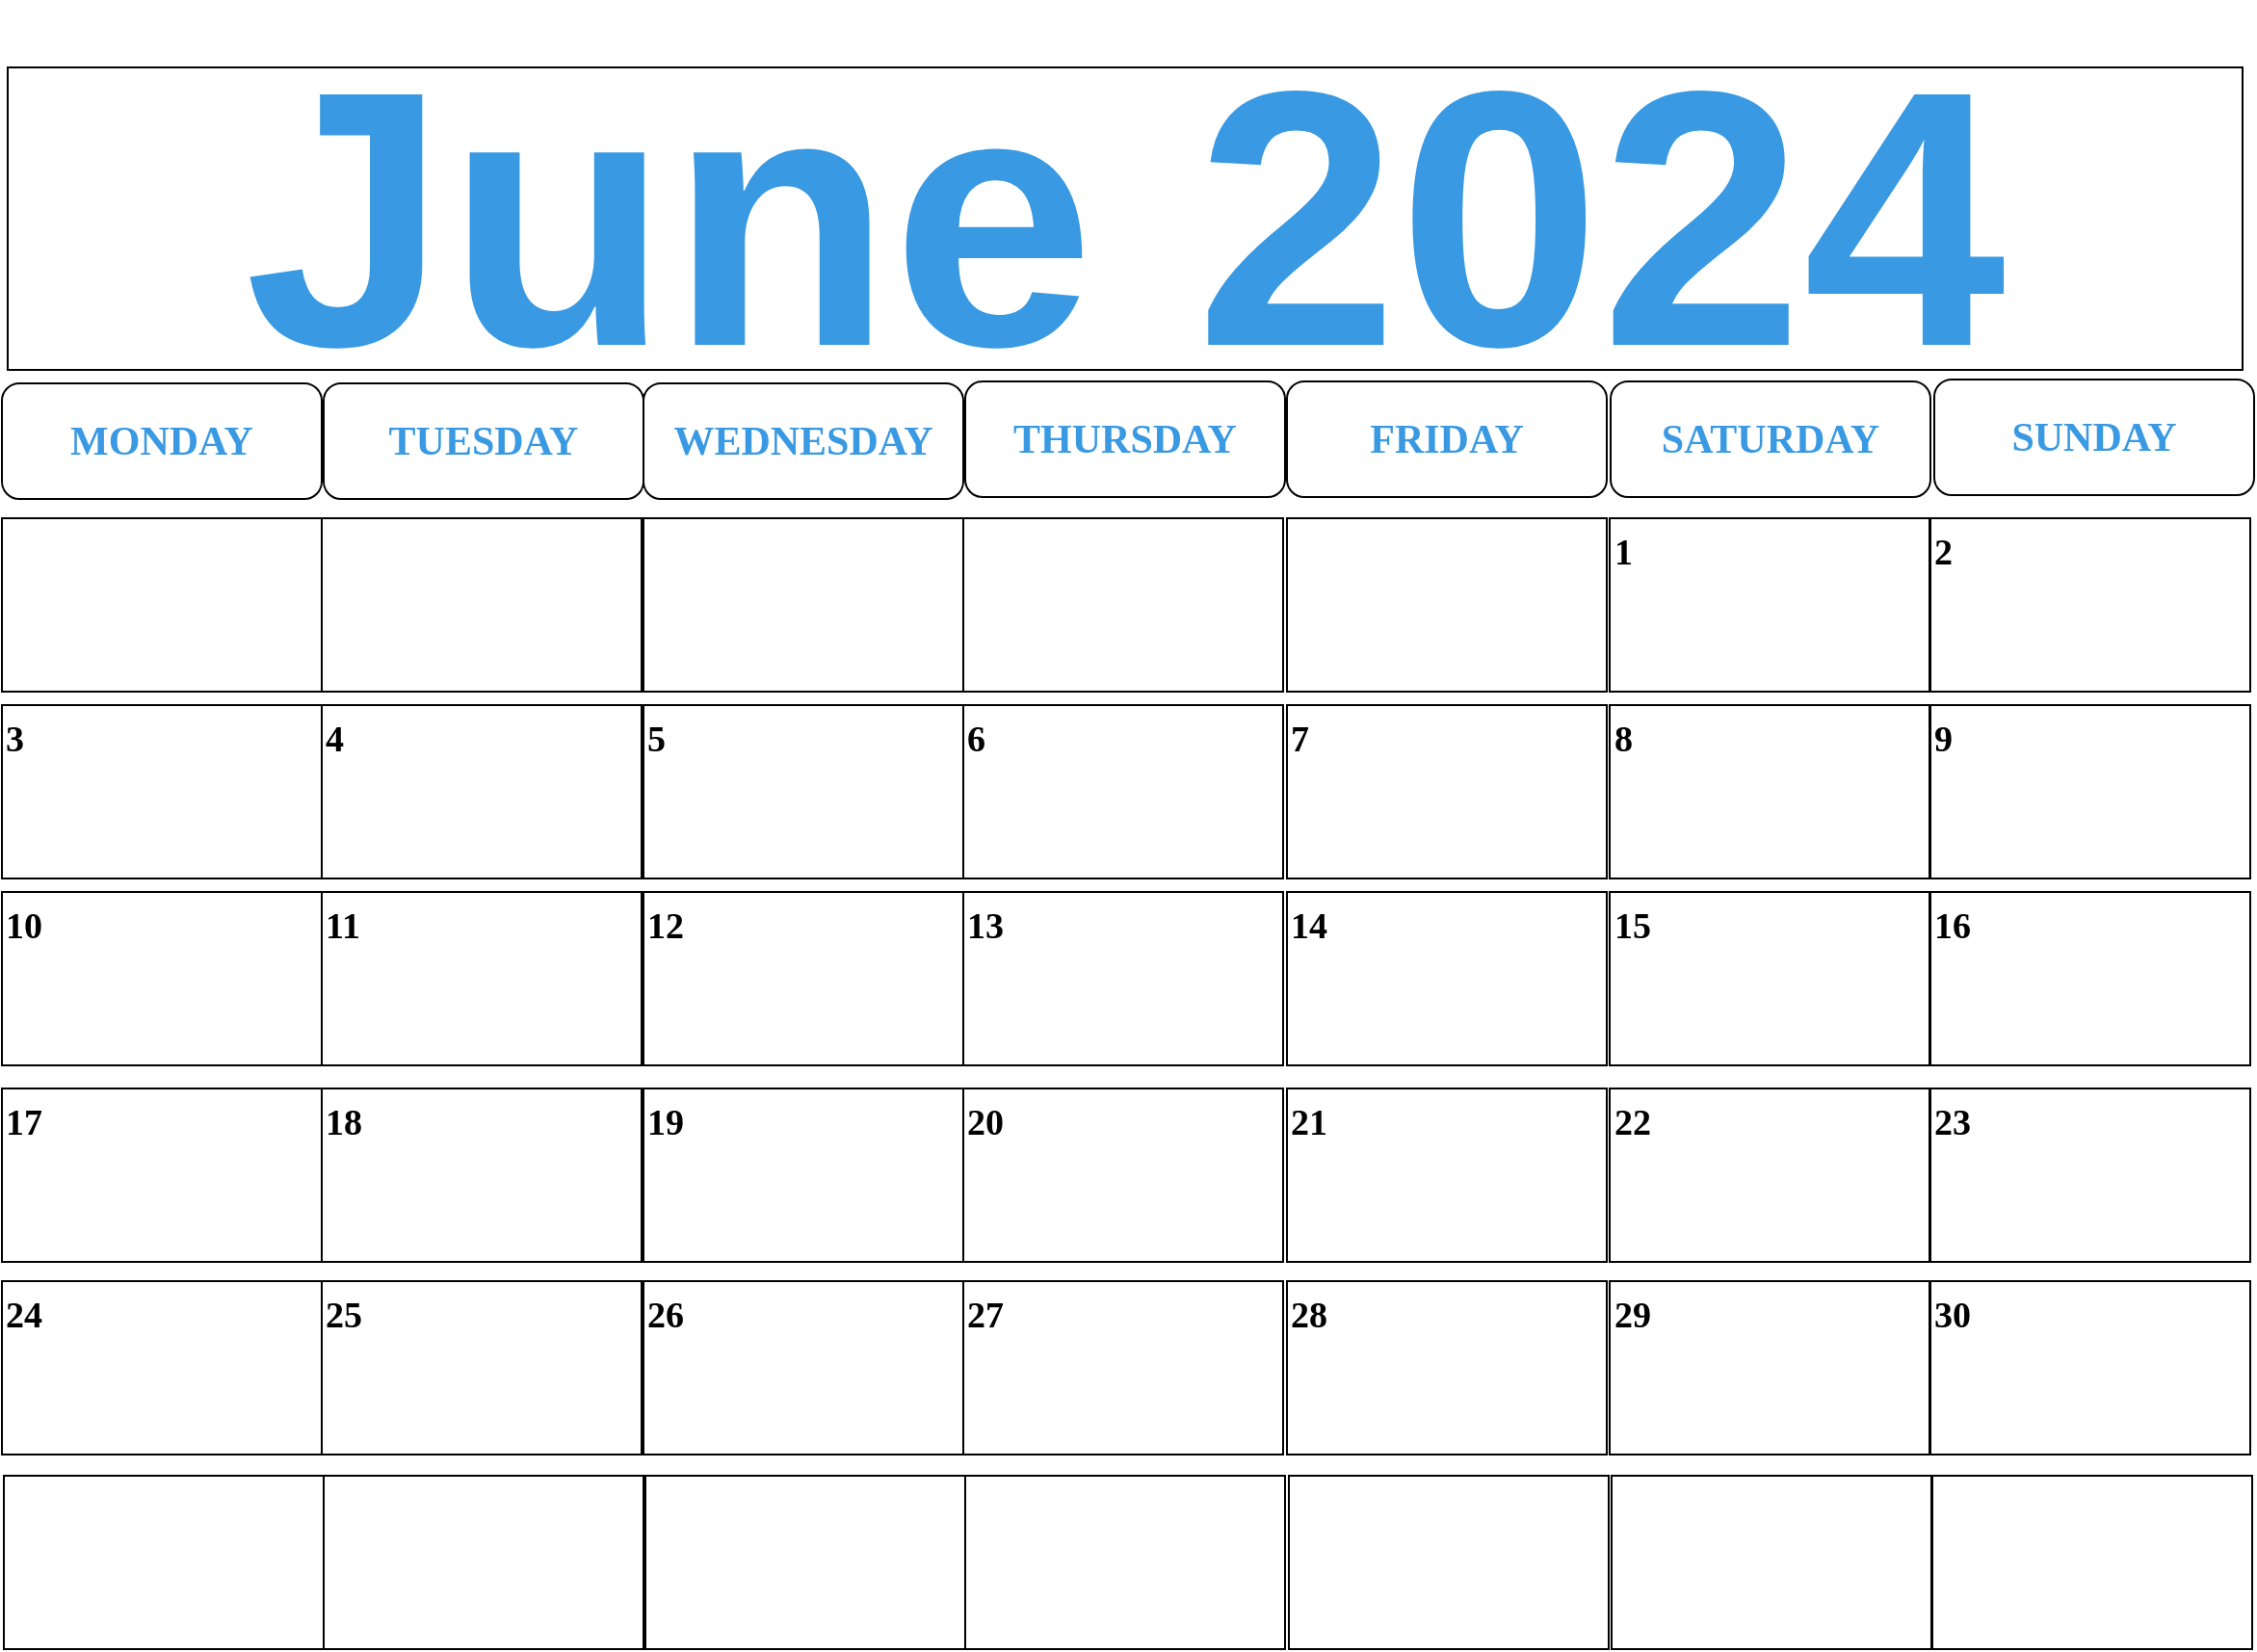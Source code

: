 <mxfile version="24.4.13" type="github" pages="3">
  <diagram name="June" id="HZj8jKnXOruT3zKndQkR">
    <mxGraphModel dx="2919" dy="1755" grid="1" gridSize="10" guides="1" tooltips="1" connect="1" arrows="1" fold="1" page="1" pageScale="1" pageWidth="1169" pageHeight="827" math="0" shadow="0">
      <root>
        <mxCell id="0" />
        <mxCell id="1" parent="0" />
        <mxCell id="1BhZJ7InlEYALNkiRTqZ-1" value="June 2024" style="rounded=0;whiteSpace=wrap;html=1;fontSize=189;align=center;fontStyle=1;fontColor=#3999e2;" vertex="1" parent="1">
          <mxGeometry x="-1166" y="6" width="1160" height="157" as="geometry" />
        </mxCell>
        <mxCell id="1BhZJ7InlEYALNkiRTqZ-2" value="MONDAY" style="rounded=1;whiteSpace=wrap;html=1;fontColor=#3999E2;fontStyle=1;fontSize=21;fontFamily=Verdana;labelBorderColor=none;" vertex="1" parent="1">
          <mxGeometry x="-1169" y="170" width="166" height="60" as="geometry" />
        </mxCell>
        <mxCell id="1BhZJ7InlEYALNkiRTqZ-19" value="TUESDAY" style="rounded=1;whiteSpace=wrap;html=1;fontColor=#3999E2;fontStyle=1;fontSize=21;fontFamily=Verdana;labelBorderColor=none;" vertex="1" parent="1">
          <mxGeometry x="-1002" y="170" width="166" height="60" as="geometry" />
        </mxCell>
        <mxCell id="1BhZJ7InlEYALNkiRTqZ-20" value="WEDNESDAY" style="rounded=1;whiteSpace=wrap;html=1;fontColor=#3999E2;fontStyle=1;fontSize=21;fontFamily=Verdana;labelBorderColor=none;" vertex="1" parent="1">
          <mxGeometry x="-836" y="170" width="166" height="60" as="geometry" />
        </mxCell>
        <mxCell id="1BhZJ7InlEYALNkiRTqZ-21" value="SATURDAY" style="rounded=1;whiteSpace=wrap;html=1;fontColor=#3999E2;fontStyle=1;fontSize=21;fontFamily=Verdana;labelBorderColor=none;" vertex="1" parent="1">
          <mxGeometry x="-334" y="169" width="166" height="60" as="geometry" />
        </mxCell>
        <mxCell id="1BhZJ7InlEYALNkiRTqZ-22" value="FRIDAY" style="rounded=1;whiteSpace=wrap;html=1;fontColor=#3999E2;fontStyle=1;fontSize=21;fontFamily=Verdana;labelBorderColor=none;" vertex="1" parent="1">
          <mxGeometry x="-502" y="169" width="166" height="60" as="geometry" />
        </mxCell>
        <mxCell id="1BhZJ7InlEYALNkiRTqZ-23" value="THURSDAY" style="rounded=1;whiteSpace=wrap;html=1;fontColor=#3999E2;fontStyle=1;fontSize=21;fontFamily=Verdana;labelBorderColor=none;" vertex="1" parent="1">
          <mxGeometry x="-669" y="169" width="166" height="60" as="geometry" />
        </mxCell>
        <mxCell id="1BhZJ7InlEYALNkiRTqZ-24" value="SUNDAY" style="rounded=1;whiteSpace=wrap;html=1;fontColor=#3999E2;fontStyle=1;fontSize=21;fontFamily=Verdana;labelBorderColor=none;" vertex="1" parent="1">
          <mxGeometry x="-166" y="168" width="166" height="60" as="geometry" />
        </mxCell>
        <mxCell id="1BhZJ7InlEYALNkiRTqZ-67" value="2" style="rounded=0;whiteSpace=wrap;html=1;align=left;verticalAlign=top;fontStyle=1;fontFamily=Comic Sans MS;fontSize=19;" vertex="1" parent="1">
          <mxGeometry x="-168" y="240" width="166" height="90" as="geometry" />
        </mxCell>
        <mxCell id="1BhZJ7InlEYALNkiRTqZ-68" value="9" style="rounded=0;whiteSpace=wrap;html=1;align=left;verticalAlign=top;fontStyle=1;fontFamily=Comic Sans MS;fontSize=19;" vertex="1" parent="1">
          <mxGeometry x="-168" y="337" width="166" height="90" as="geometry" />
        </mxCell>
        <mxCell id="1BhZJ7InlEYALNkiRTqZ-69" value="16" style="rounded=0;whiteSpace=wrap;html=1;align=left;verticalAlign=top;fontStyle=1;fontFamily=Comic Sans MS;fontSize=19;" vertex="1" parent="1">
          <mxGeometry x="-168" y="434" width="166" height="90" as="geometry" />
        </mxCell>
        <mxCell id="1BhZJ7InlEYALNkiRTqZ-70" value="23" style="rounded=0;whiteSpace=wrap;html=1;align=left;verticalAlign=top;fontStyle=1;fontFamily=Comic Sans MS;fontSize=19;" vertex="1" parent="1">
          <mxGeometry x="-168" y="536" width="166" height="90" as="geometry" />
        </mxCell>
        <mxCell id="1BhZJ7InlEYALNkiRTqZ-71" value="30" style="rounded=0;whiteSpace=wrap;html=1;align=left;verticalAlign=top;fontStyle=1;fontFamily=Comic Sans MS;fontSize=19;" vertex="1" parent="1">
          <mxGeometry x="-168" y="636" width="166" height="90" as="geometry" />
        </mxCell>
        <mxCell id="1BhZJ7InlEYALNkiRTqZ-72" value="" style="rounded=0;whiteSpace=wrap;html=1;align=left;verticalAlign=top;fontStyle=1;fontFamily=Comic Sans MS;fontSize=19;" vertex="1" parent="1">
          <mxGeometry x="-167" y="737" width="166" height="90" as="geometry" />
        </mxCell>
        <mxCell id="1BhZJ7InlEYALNkiRTqZ-73" value="" style="rounded=0;whiteSpace=wrap;html=1;align=left;verticalAlign=top;fontStyle=1;fontFamily=Comic Sans MS;fontSize=19;" vertex="1" parent="1">
          <mxGeometry x="-836" y="240" width="166" height="90" as="geometry" />
        </mxCell>
        <mxCell id="1BhZJ7InlEYALNkiRTqZ-74" value="5" style="rounded=0;whiteSpace=wrap;html=1;align=left;verticalAlign=top;fontStyle=1;fontFamily=Comic Sans MS;fontSize=19;" vertex="1" parent="1">
          <mxGeometry x="-836" y="337" width="166" height="90" as="geometry" />
        </mxCell>
        <mxCell id="1BhZJ7InlEYALNkiRTqZ-75" value="12" style="rounded=0;whiteSpace=wrap;html=1;align=left;verticalAlign=top;fontStyle=1;fontFamily=Comic Sans MS;fontSize=19;" vertex="1" parent="1">
          <mxGeometry x="-836" y="434" width="166" height="90" as="geometry" />
        </mxCell>
        <mxCell id="1BhZJ7InlEYALNkiRTqZ-76" value="19" style="rounded=0;whiteSpace=wrap;html=1;align=left;verticalAlign=top;fontStyle=1;fontFamily=Comic Sans MS;fontSize=19;" vertex="1" parent="1">
          <mxGeometry x="-836" y="536" width="166" height="90" as="geometry" />
        </mxCell>
        <mxCell id="1BhZJ7InlEYALNkiRTqZ-77" value="26" style="rounded=0;whiteSpace=wrap;html=1;align=left;verticalAlign=top;fontStyle=1;fontFamily=Comic Sans MS;fontSize=19;" vertex="1" parent="1">
          <mxGeometry x="-836" y="636" width="166" height="90" as="geometry" />
        </mxCell>
        <mxCell id="1BhZJ7InlEYALNkiRTqZ-78" value="" style="rounded=0;whiteSpace=wrap;html=1;align=left;verticalAlign=top;fontStyle=1;fontFamily=Comic Sans MS;fontSize=19;" vertex="1" parent="1">
          <mxGeometry x="-835" y="737" width="166" height="90" as="geometry" />
        </mxCell>
        <mxCell id="1BhZJ7InlEYALNkiRTqZ-79" value="" style="rounded=0;whiteSpace=wrap;html=1;align=left;verticalAlign=top;fontStyle=1;fontFamily=Comic Sans MS;fontSize=19;" vertex="1" parent="1">
          <mxGeometry x="-670" y="240" width="166" height="90" as="geometry" />
        </mxCell>
        <mxCell id="1BhZJ7InlEYALNkiRTqZ-80" value="6" style="rounded=0;whiteSpace=wrap;html=1;align=left;verticalAlign=top;fontStyle=1;fontFamily=Comic Sans MS;fontSize=19;" vertex="1" parent="1">
          <mxGeometry x="-670" y="337" width="166" height="90" as="geometry" />
        </mxCell>
        <mxCell id="1BhZJ7InlEYALNkiRTqZ-81" value="13" style="rounded=0;whiteSpace=wrap;html=1;align=left;verticalAlign=top;fontStyle=1;fontFamily=Comic Sans MS;fontSize=19;" vertex="1" parent="1">
          <mxGeometry x="-670" y="434" width="166" height="90" as="geometry" />
        </mxCell>
        <mxCell id="1BhZJ7InlEYALNkiRTqZ-82" value="20" style="rounded=0;whiteSpace=wrap;html=1;align=left;verticalAlign=top;fontStyle=1;fontFamily=Comic Sans MS;fontSize=19;" vertex="1" parent="1">
          <mxGeometry x="-670" y="536" width="166" height="90" as="geometry" />
        </mxCell>
        <mxCell id="1BhZJ7InlEYALNkiRTqZ-83" value="27" style="rounded=0;whiteSpace=wrap;html=1;align=left;verticalAlign=top;fontStyle=1;fontFamily=Comic Sans MS;fontSize=19;" vertex="1" parent="1">
          <mxGeometry x="-670" y="636" width="166" height="90" as="geometry" />
        </mxCell>
        <mxCell id="1BhZJ7InlEYALNkiRTqZ-84" value="" style="rounded=0;whiteSpace=wrap;html=1;align=left;verticalAlign=top;fontStyle=1;fontFamily=Comic Sans MS;fontSize=19;" vertex="1" parent="1">
          <mxGeometry x="-669" y="737" width="166" height="90" as="geometry" />
        </mxCell>
        <mxCell id="1BhZJ7InlEYALNkiRTqZ-85" value="" style="rounded=0;whiteSpace=wrap;html=1;align=left;verticalAlign=top;fontStyle=1;fontFamily=Comic Sans MS;fontSize=19;" vertex="1" parent="1">
          <mxGeometry x="-502" y="240" width="166" height="90" as="geometry" />
        </mxCell>
        <mxCell id="1BhZJ7InlEYALNkiRTqZ-86" value="7" style="rounded=0;whiteSpace=wrap;html=1;align=left;verticalAlign=top;fontStyle=1;fontFamily=Comic Sans MS;fontSize=19;" vertex="1" parent="1">
          <mxGeometry x="-502" y="337" width="166" height="90" as="geometry" />
        </mxCell>
        <mxCell id="1BhZJ7InlEYALNkiRTqZ-87" value="14" style="rounded=0;whiteSpace=wrap;html=1;align=left;verticalAlign=top;fontStyle=1;fontFamily=Comic Sans MS;fontSize=19;" vertex="1" parent="1">
          <mxGeometry x="-502" y="434" width="166" height="90" as="geometry" />
        </mxCell>
        <mxCell id="1BhZJ7InlEYALNkiRTqZ-88" value="21" style="rounded=0;whiteSpace=wrap;html=1;align=left;verticalAlign=top;fontStyle=1;fontFamily=Comic Sans MS;fontSize=19;" vertex="1" parent="1">
          <mxGeometry x="-502" y="536" width="166" height="90" as="geometry" />
        </mxCell>
        <mxCell id="1BhZJ7InlEYALNkiRTqZ-89" value="28" style="rounded=0;whiteSpace=wrap;html=1;align=left;verticalAlign=top;fontStyle=1;fontFamily=Comic Sans MS;fontSize=19;" vertex="1" parent="1">
          <mxGeometry x="-502" y="636" width="166" height="90" as="geometry" />
        </mxCell>
        <mxCell id="1BhZJ7InlEYALNkiRTqZ-90" value="" style="rounded=0;whiteSpace=wrap;html=1;align=left;verticalAlign=top;fontStyle=1;fontFamily=Comic Sans MS;fontSize=19;" vertex="1" parent="1">
          <mxGeometry x="-501" y="737" width="166" height="90" as="geometry" />
        </mxCell>
        <mxCell id="1BhZJ7InlEYALNkiRTqZ-91" value="1" style="rounded=0;whiteSpace=wrap;html=1;align=left;verticalAlign=top;fontStyle=1;fontFamily=Comic Sans MS;fontSize=19;" vertex="1" parent="1">
          <mxGeometry x="-334.5" y="240" width="166" height="90" as="geometry" />
        </mxCell>
        <mxCell id="1BhZJ7InlEYALNkiRTqZ-92" value="8" style="rounded=0;whiteSpace=wrap;html=1;align=left;verticalAlign=top;fontStyle=1;fontFamily=Comic Sans MS;fontSize=19;" vertex="1" parent="1">
          <mxGeometry x="-334.5" y="337" width="166" height="90" as="geometry" />
        </mxCell>
        <mxCell id="1BhZJ7InlEYALNkiRTqZ-93" value="15" style="rounded=0;whiteSpace=wrap;html=1;align=left;verticalAlign=top;fontStyle=1;fontFamily=Comic Sans MS;fontSize=19;" vertex="1" parent="1">
          <mxGeometry x="-334.5" y="434" width="166" height="90" as="geometry" />
        </mxCell>
        <mxCell id="1BhZJ7InlEYALNkiRTqZ-94" value="22" style="rounded=0;whiteSpace=wrap;html=1;align=left;verticalAlign=top;fontStyle=1;fontFamily=Comic Sans MS;fontSize=19;" vertex="1" parent="1">
          <mxGeometry x="-334.5" y="536" width="166" height="90" as="geometry" />
        </mxCell>
        <mxCell id="1BhZJ7InlEYALNkiRTqZ-95" value="29" style="rounded=0;whiteSpace=wrap;html=1;align=left;verticalAlign=top;fontStyle=1;fontFamily=Comic Sans MS;fontSize=19;" vertex="1" parent="1">
          <mxGeometry x="-334.5" y="636" width="166" height="90" as="geometry" />
        </mxCell>
        <mxCell id="1BhZJ7InlEYALNkiRTqZ-96" value="" style="rounded=0;whiteSpace=wrap;html=1;align=left;verticalAlign=top;fontStyle=1;fontFamily=Comic Sans MS;fontSize=19;" vertex="1" parent="1">
          <mxGeometry x="-333.5" y="737" width="166" height="90" as="geometry" />
        </mxCell>
        <mxCell id="1BhZJ7InlEYALNkiRTqZ-97" value="" style="rounded=0;whiteSpace=wrap;html=1;align=left;verticalAlign=top;fontStyle=1;fontFamily=Comic Sans MS;fontSize=19;" vertex="1" parent="1">
          <mxGeometry x="-1003" y="240" width="166" height="90" as="geometry" />
        </mxCell>
        <mxCell id="1BhZJ7InlEYALNkiRTqZ-98" value="4" style="rounded=0;whiteSpace=wrap;html=1;align=left;verticalAlign=top;fontStyle=1;fontFamily=Comic Sans MS;fontSize=19;" vertex="1" parent="1">
          <mxGeometry x="-1003" y="337" width="166" height="90" as="geometry" />
        </mxCell>
        <mxCell id="1BhZJ7InlEYALNkiRTqZ-99" value="11" style="rounded=0;whiteSpace=wrap;html=1;align=left;verticalAlign=top;fontStyle=1;fontFamily=Comic Sans MS;fontSize=19;" vertex="1" parent="1">
          <mxGeometry x="-1003" y="434" width="166" height="90" as="geometry" />
        </mxCell>
        <mxCell id="1BhZJ7InlEYALNkiRTqZ-100" value="18" style="rounded=0;whiteSpace=wrap;html=1;align=left;verticalAlign=top;fontStyle=1;fontFamily=Comic Sans MS;fontSize=19;" vertex="1" parent="1">
          <mxGeometry x="-1003" y="536" width="166" height="90" as="geometry" />
        </mxCell>
        <mxCell id="1BhZJ7InlEYALNkiRTqZ-101" value="25" style="rounded=0;whiteSpace=wrap;html=1;align=left;verticalAlign=top;fontStyle=1;fontFamily=Comic Sans MS;fontSize=19;" vertex="1" parent="1">
          <mxGeometry x="-1003" y="636" width="166" height="90" as="geometry" />
        </mxCell>
        <mxCell id="1BhZJ7InlEYALNkiRTqZ-102" value="" style="rounded=0;whiteSpace=wrap;html=1;align=left;verticalAlign=top;fontStyle=1;fontFamily=Comic Sans MS;fontSize=19;" vertex="1" parent="1">
          <mxGeometry x="-1002" y="737" width="166" height="90" as="geometry" />
        </mxCell>
        <mxCell id="1BhZJ7InlEYALNkiRTqZ-103" value="" style="rounded=0;whiteSpace=wrap;html=1;align=left;verticalAlign=top;fontStyle=1;fontFamily=Comic Sans MS;fontSize=19;" vertex="1" parent="1">
          <mxGeometry x="-1169" y="240" width="166" height="90" as="geometry" />
        </mxCell>
        <mxCell id="1BhZJ7InlEYALNkiRTqZ-104" value="3" style="rounded=0;whiteSpace=wrap;html=1;align=left;verticalAlign=top;fontStyle=1;fontFamily=Comic Sans MS;fontSize=19;" vertex="1" parent="1">
          <mxGeometry x="-1169" y="337" width="166" height="90" as="geometry" />
        </mxCell>
        <mxCell id="1BhZJ7InlEYALNkiRTqZ-105" value="10" style="rounded=0;whiteSpace=wrap;html=1;align=left;verticalAlign=top;fontStyle=1;fontFamily=Comic Sans MS;fontSize=19;" vertex="1" parent="1">
          <mxGeometry x="-1169" y="434" width="166" height="90" as="geometry" />
        </mxCell>
        <mxCell id="1BhZJ7InlEYALNkiRTqZ-106" value="17" style="rounded=0;whiteSpace=wrap;html=1;align=left;verticalAlign=top;fontStyle=1;fontFamily=Comic Sans MS;fontSize=19;" vertex="1" parent="1">
          <mxGeometry x="-1169" y="536" width="166" height="90" as="geometry" />
        </mxCell>
        <mxCell id="1BhZJ7InlEYALNkiRTqZ-107" value="24" style="rounded=0;whiteSpace=wrap;html=1;align=left;verticalAlign=top;fontStyle=1;fontFamily=Comic Sans MS;fontSize=19;" vertex="1" parent="1">
          <mxGeometry x="-1169" y="636" width="166" height="90" as="geometry" />
        </mxCell>
        <mxCell id="1BhZJ7InlEYALNkiRTqZ-108" value="" style="rounded=0;whiteSpace=wrap;html=1;align=left;verticalAlign=top;fontStyle=1;fontFamily=Comic Sans MS;fontSize=19;" vertex="1" parent="1">
          <mxGeometry x="-1168" y="737" width="166" height="90" as="geometry" />
        </mxCell>
      </root>
    </mxGraphModel>
  </diagram>
  <diagram name="July" id="M2fRB0Y0RTy8Al1wwtW5">
    <mxGraphModel dx="2404" dy="1482" grid="1" gridSize="10" guides="1" tooltips="1" connect="1" arrows="1" fold="1" page="1" pageScale="1" pageWidth="1169" pageHeight="827" math="0" shadow="0">
      <root>
        <mxCell id="Pg4SqnnTzdEt7Q-hfGbh-0" />
        <mxCell id="Pg4SqnnTzdEt7Q-hfGbh-1" parent="Pg4SqnnTzdEt7Q-hfGbh-0" />
        <mxCell id="Pg4SqnnTzdEt7Q-hfGbh-2" value="July 2024" style="rounded=0;whiteSpace=wrap;html=1;fontSize=189;align=center;fontStyle=1;fontColor=#3999e2;" vertex="1" parent="Pg4SqnnTzdEt7Q-hfGbh-1">
          <mxGeometry x="-1166" y="6" width="1160" height="157" as="geometry" />
        </mxCell>
        <mxCell id="Pg4SqnnTzdEt7Q-hfGbh-3" value="MONDAY" style="rounded=1;whiteSpace=wrap;html=1;fontColor=#3999E2;fontStyle=1;fontSize=21;fontFamily=Verdana;labelBorderColor=none;" vertex="1" parent="Pg4SqnnTzdEt7Q-hfGbh-1">
          <mxGeometry x="-1169" y="170" width="166" height="60" as="geometry" />
        </mxCell>
        <mxCell id="Pg4SqnnTzdEt7Q-hfGbh-4" value="TUESDAY" style="rounded=1;whiteSpace=wrap;html=1;fontColor=#3999E2;fontStyle=1;fontSize=21;fontFamily=Verdana;labelBorderColor=none;" vertex="1" parent="Pg4SqnnTzdEt7Q-hfGbh-1">
          <mxGeometry x="-1002" y="170" width="166" height="60" as="geometry" />
        </mxCell>
        <mxCell id="Pg4SqnnTzdEt7Q-hfGbh-5" value="WEDNESDAY" style="rounded=1;whiteSpace=wrap;html=1;fontColor=#3999E2;fontStyle=1;fontSize=21;fontFamily=Verdana;labelBorderColor=none;" vertex="1" parent="Pg4SqnnTzdEt7Q-hfGbh-1">
          <mxGeometry x="-836" y="170" width="166" height="60" as="geometry" />
        </mxCell>
        <mxCell id="Pg4SqnnTzdEt7Q-hfGbh-6" value="SATURDAY" style="rounded=1;whiteSpace=wrap;html=1;fontColor=#3999E2;fontStyle=1;fontSize=21;fontFamily=Verdana;labelBorderColor=none;" vertex="1" parent="Pg4SqnnTzdEt7Q-hfGbh-1">
          <mxGeometry x="-334" y="169" width="166" height="60" as="geometry" />
        </mxCell>
        <mxCell id="Pg4SqnnTzdEt7Q-hfGbh-7" value="FRIDAY" style="rounded=1;whiteSpace=wrap;html=1;fontColor=#3999E2;fontStyle=1;fontSize=21;fontFamily=Verdana;labelBorderColor=none;" vertex="1" parent="Pg4SqnnTzdEt7Q-hfGbh-1">
          <mxGeometry x="-502" y="169" width="166" height="60" as="geometry" />
        </mxCell>
        <mxCell id="Pg4SqnnTzdEt7Q-hfGbh-8" value="THURSDAY" style="rounded=1;whiteSpace=wrap;html=1;fontColor=#3999E2;fontStyle=1;fontSize=21;fontFamily=Verdana;labelBorderColor=none;" vertex="1" parent="Pg4SqnnTzdEt7Q-hfGbh-1">
          <mxGeometry x="-669" y="169" width="166" height="60" as="geometry" />
        </mxCell>
        <mxCell id="Pg4SqnnTzdEt7Q-hfGbh-9" value="SUNDAY" style="rounded=1;whiteSpace=wrap;html=1;fontColor=#3999E2;fontStyle=1;fontSize=21;fontFamily=Verdana;labelBorderColor=none;" vertex="1" parent="Pg4SqnnTzdEt7Q-hfGbh-1">
          <mxGeometry x="-166" y="168" width="166" height="60" as="geometry" />
        </mxCell>
        <mxCell id="Pg4SqnnTzdEt7Q-hfGbh-10" value="7" style="rounded=0;whiteSpace=wrap;html=1;align=left;verticalAlign=top;fontStyle=1;fontFamily=Comic Sans MS;fontSize=19;" vertex="1" parent="Pg4SqnnTzdEt7Q-hfGbh-1">
          <mxGeometry x="-168" y="240" width="166" height="90" as="geometry" />
        </mxCell>
        <mxCell id="Pg4SqnnTzdEt7Q-hfGbh-11" value="14" style="rounded=0;whiteSpace=wrap;html=1;align=left;verticalAlign=top;fontStyle=1;fontFamily=Comic Sans MS;fontSize=19;" vertex="1" parent="Pg4SqnnTzdEt7Q-hfGbh-1">
          <mxGeometry x="-168" y="337" width="166" height="90" as="geometry" />
        </mxCell>
        <mxCell id="Pg4SqnnTzdEt7Q-hfGbh-12" value="21" style="rounded=0;whiteSpace=wrap;html=1;align=left;verticalAlign=top;fontStyle=1;fontFamily=Comic Sans MS;fontSize=19;" vertex="1" parent="Pg4SqnnTzdEt7Q-hfGbh-1">
          <mxGeometry x="-168" y="434" width="166" height="90" as="geometry" />
        </mxCell>
        <mxCell id="Pg4SqnnTzdEt7Q-hfGbh-13" value="28" style="rounded=0;whiteSpace=wrap;html=1;align=left;verticalAlign=top;fontStyle=1;fontFamily=Comic Sans MS;fontSize=19;" vertex="1" parent="Pg4SqnnTzdEt7Q-hfGbh-1">
          <mxGeometry x="-168" y="536" width="166" height="90" as="geometry" />
        </mxCell>
        <mxCell id="Pg4SqnnTzdEt7Q-hfGbh-14" value="" style="rounded=0;whiteSpace=wrap;html=1;align=left;verticalAlign=top;fontStyle=1;fontFamily=Comic Sans MS;fontSize=19;" vertex="1" parent="Pg4SqnnTzdEt7Q-hfGbh-1">
          <mxGeometry x="-168" y="636" width="166" height="90" as="geometry" />
        </mxCell>
        <mxCell id="Pg4SqnnTzdEt7Q-hfGbh-15" value="" style="rounded=0;whiteSpace=wrap;html=1;align=left;verticalAlign=top;fontStyle=1;fontFamily=Comic Sans MS;fontSize=19;" vertex="1" parent="Pg4SqnnTzdEt7Q-hfGbh-1">
          <mxGeometry x="-167" y="737" width="166" height="90" as="geometry" />
        </mxCell>
        <mxCell id="Pg4SqnnTzdEt7Q-hfGbh-16" value="3" style="rounded=0;whiteSpace=wrap;html=1;align=left;verticalAlign=top;fontStyle=1;fontFamily=Comic Sans MS;fontSize=19;" vertex="1" parent="Pg4SqnnTzdEt7Q-hfGbh-1">
          <mxGeometry x="-836" y="240" width="166" height="90" as="geometry" />
        </mxCell>
        <mxCell id="Pg4SqnnTzdEt7Q-hfGbh-17" value="10" style="rounded=0;whiteSpace=wrap;html=1;align=left;verticalAlign=top;fontStyle=1;fontFamily=Comic Sans MS;fontSize=19;" vertex="1" parent="Pg4SqnnTzdEt7Q-hfGbh-1">
          <mxGeometry x="-836" y="337" width="166" height="90" as="geometry" />
        </mxCell>
        <mxCell id="Pg4SqnnTzdEt7Q-hfGbh-18" value="17" style="rounded=0;whiteSpace=wrap;html=1;align=left;verticalAlign=top;fontStyle=1;fontFamily=Comic Sans MS;fontSize=19;" vertex="1" parent="Pg4SqnnTzdEt7Q-hfGbh-1">
          <mxGeometry x="-836" y="434" width="166" height="90" as="geometry" />
        </mxCell>
        <mxCell id="Pg4SqnnTzdEt7Q-hfGbh-19" value="24" style="rounded=0;whiteSpace=wrap;html=1;align=left;verticalAlign=top;fontStyle=1;fontFamily=Comic Sans MS;fontSize=19;" vertex="1" parent="Pg4SqnnTzdEt7Q-hfGbh-1">
          <mxGeometry x="-836" y="536" width="166" height="90" as="geometry" />
        </mxCell>
        <mxCell id="Pg4SqnnTzdEt7Q-hfGbh-20" value="31" style="rounded=0;whiteSpace=wrap;html=1;align=left;verticalAlign=top;fontStyle=1;fontFamily=Comic Sans MS;fontSize=19;" vertex="1" parent="Pg4SqnnTzdEt7Q-hfGbh-1">
          <mxGeometry x="-836" y="636" width="166" height="90" as="geometry" />
        </mxCell>
        <mxCell id="Pg4SqnnTzdEt7Q-hfGbh-21" value="" style="rounded=0;whiteSpace=wrap;html=1;align=left;verticalAlign=top;fontStyle=1;fontFamily=Comic Sans MS;fontSize=19;" vertex="1" parent="Pg4SqnnTzdEt7Q-hfGbh-1">
          <mxGeometry x="-835" y="737" width="166" height="90" as="geometry" />
        </mxCell>
        <mxCell id="Pg4SqnnTzdEt7Q-hfGbh-22" value="4" style="rounded=0;whiteSpace=wrap;html=1;align=left;verticalAlign=top;fontStyle=1;fontFamily=Comic Sans MS;fontSize=19;" vertex="1" parent="Pg4SqnnTzdEt7Q-hfGbh-1">
          <mxGeometry x="-670" y="240" width="166" height="90" as="geometry" />
        </mxCell>
        <mxCell id="Pg4SqnnTzdEt7Q-hfGbh-23" value="11" style="rounded=0;whiteSpace=wrap;html=1;align=left;verticalAlign=top;fontStyle=1;fontFamily=Comic Sans MS;fontSize=19;" vertex="1" parent="Pg4SqnnTzdEt7Q-hfGbh-1">
          <mxGeometry x="-670" y="337" width="166" height="90" as="geometry" />
        </mxCell>
        <mxCell id="Pg4SqnnTzdEt7Q-hfGbh-24" value="18" style="rounded=0;whiteSpace=wrap;html=1;align=left;verticalAlign=top;fontStyle=1;fontFamily=Comic Sans MS;fontSize=19;" vertex="1" parent="Pg4SqnnTzdEt7Q-hfGbh-1">
          <mxGeometry x="-670" y="434" width="166" height="90" as="geometry" />
        </mxCell>
        <mxCell id="Pg4SqnnTzdEt7Q-hfGbh-25" value="25" style="rounded=0;whiteSpace=wrap;html=1;align=left;verticalAlign=top;fontStyle=1;fontFamily=Comic Sans MS;fontSize=19;" vertex="1" parent="Pg4SqnnTzdEt7Q-hfGbh-1">
          <mxGeometry x="-670" y="536" width="166" height="90" as="geometry" />
        </mxCell>
        <mxCell id="Pg4SqnnTzdEt7Q-hfGbh-26" value="" style="rounded=0;whiteSpace=wrap;html=1;align=left;verticalAlign=top;fontStyle=1;fontFamily=Comic Sans MS;fontSize=19;" vertex="1" parent="Pg4SqnnTzdEt7Q-hfGbh-1">
          <mxGeometry x="-670" y="636" width="166" height="90" as="geometry" />
        </mxCell>
        <mxCell id="Pg4SqnnTzdEt7Q-hfGbh-27" value="" style="rounded=0;whiteSpace=wrap;html=1;align=left;verticalAlign=top;fontStyle=1;fontFamily=Comic Sans MS;fontSize=19;" vertex="1" parent="Pg4SqnnTzdEt7Q-hfGbh-1">
          <mxGeometry x="-669" y="737" width="166" height="90" as="geometry" />
        </mxCell>
        <mxCell id="Pg4SqnnTzdEt7Q-hfGbh-28" value="5" style="rounded=0;whiteSpace=wrap;html=1;align=left;verticalAlign=top;fontStyle=1;fontFamily=Comic Sans MS;fontSize=19;" vertex="1" parent="Pg4SqnnTzdEt7Q-hfGbh-1">
          <mxGeometry x="-502" y="240" width="166" height="90" as="geometry" />
        </mxCell>
        <mxCell id="Pg4SqnnTzdEt7Q-hfGbh-29" value="12" style="rounded=0;whiteSpace=wrap;html=1;align=left;verticalAlign=top;fontStyle=1;fontFamily=Comic Sans MS;fontSize=19;" vertex="1" parent="Pg4SqnnTzdEt7Q-hfGbh-1">
          <mxGeometry x="-502" y="337" width="166" height="90" as="geometry" />
        </mxCell>
        <mxCell id="Pg4SqnnTzdEt7Q-hfGbh-30" value="19" style="rounded=0;whiteSpace=wrap;html=1;align=left;verticalAlign=top;fontStyle=1;fontFamily=Comic Sans MS;fontSize=19;" vertex="1" parent="Pg4SqnnTzdEt7Q-hfGbh-1">
          <mxGeometry x="-502" y="434" width="166" height="90" as="geometry" />
        </mxCell>
        <mxCell id="Pg4SqnnTzdEt7Q-hfGbh-31" value="26" style="rounded=0;whiteSpace=wrap;html=1;align=left;verticalAlign=top;fontStyle=1;fontFamily=Comic Sans MS;fontSize=19;" vertex="1" parent="Pg4SqnnTzdEt7Q-hfGbh-1">
          <mxGeometry x="-502" y="536" width="166" height="90" as="geometry" />
        </mxCell>
        <mxCell id="Pg4SqnnTzdEt7Q-hfGbh-32" value="" style="rounded=0;whiteSpace=wrap;html=1;align=left;verticalAlign=top;fontStyle=1;fontFamily=Comic Sans MS;fontSize=19;" vertex="1" parent="Pg4SqnnTzdEt7Q-hfGbh-1">
          <mxGeometry x="-502" y="636" width="166" height="90" as="geometry" />
        </mxCell>
        <mxCell id="Pg4SqnnTzdEt7Q-hfGbh-33" value="" style="rounded=0;whiteSpace=wrap;html=1;align=left;verticalAlign=top;fontStyle=1;fontFamily=Comic Sans MS;fontSize=19;" vertex="1" parent="Pg4SqnnTzdEt7Q-hfGbh-1">
          <mxGeometry x="-501" y="737" width="166" height="90" as="geometry" />
        </mxCell>
        <mxCell id="Pg4SqnnTzdEt7Q-hfGbh-34" value="6" style="rounded=0;whiteSpace=wrap;html=1;align=left;verticalAlign=top;fontStyle=1;fontFamily=Comic Sans MS;fontSize=19;" vertex="1" parent="Pg4SqnnTzdEt7Q-hfGbh-1">
          <mxGeometry x="-334.5" y="240" width="166" height="90" as="geometry" />
        </mxCell>
        <mxCell id="Pg4SqnnTzdEt7Q-hfGbh-35" value="13" style="rounded=0;whiteSpace=wrap;html=1;align=left;verticalAlign=top;fontStyle=1;fontFamily=Comic Sans MS;fontSize=19;" vertex="1" parent="Pg4SqnnTzdEt7Q-hfGbh-1">
          <mxGeometry x="-334.5" y="337" width="166" height="90" as="geometry" />
        </mxCell>
        <mxCell id="Pg4SqnnTzdEt7Q-hfGbh-36" value="20" style="rounded=0;whiteSpace=wrap;html=1;align=left;verticalAlign=top;fontStyle=1;fontFamily=Comic Sans MS;fontSize=19;" vertex="1" parent="Pg4SqnnTzdEt7Q-hfGbh-1">
          <mxGeometry x="-334.5" y="434" width="166" height="90" as="geometry" />
        </mxCell>
        <mxCell id="Pg4SqnnTzdEt7Q-hfGbh-37" value="27" style="rounded=0;whiteSpace=wrap;html=1;align=left;verticalAlign=top;fontStyle=1;fontFamily=Comic Sans MS;fontSize=19;" vertex="1" parent="Pg4SqnnTzdEt7Q-hfGbh-1">
          <mxGeometry x="-334.5" y="536" width="166" height="90" as="geometry" />
        </mxCell>
        <mxCell id="Pg4SqnnTzdEt7Q-hfGbh-38" value="" style="rounded=0;whiteSpace=wrap;html=1;align=left;verticalAlign=top;fontStyle=1;fontFamily=Comic Sans MS;fontSize=19;" vertex="1" parent="Pg4SqnnTzdEt7Q-hfGbh-1">
          <mxGeometry x="-334.5" y="636" width="166" height="90" as="geometry" />
        </mxCell>
        <mxCell id="Pg4SqnnTzdEt7Q-hfGbh-39" value="" style="rounded=0;whiteSpace=wrap;html=1;align=left;verticalAlign=top;fontStyle=1;fontFamily=Comic Sans MS;fontSize=19;" vertex="1" parent="Pg4SqnnTzdEt7Q-hfGbh-1">
          <mxGeometry x="-333.5" y="737" width="166" height="90" as="geometry" />
        </mxCell>
        <mxCell id="Pg4SqnnTzdEt7Q-hfGbh-40" value="2" style="rounded=0;whiteSpace=wrap;html=1;align=left;verticalAlign=top;fontStyle=1;fontFamily=Comic Sans MS;fontSize=19;" vertex="1" parent="Pg4SqnnTzdEt7Q-hfGbh-1">
          <mxGeometry x="-1003" y="240" width="166" height="90" as="geometry" />
        </mxCell>
        <mxCell id="Pg4SqnnTzdEt7Q-hfGbh-41" value="9" style="rounded=0;whiteSpace=wrap;html=1;align=left;verticalAlign=top;fontStyle=1;fontFamily=Comic Sans MS;fontSize=19;" vertex="1" parent="Pg4SqnnTzdEt7Q-hfGbh-1">
          <mxGeometry x="-1003" y="337" width="166" height="90" as="geometry" />
        </mxCell>
        <mxCell id="Pg4SqnnTzdEt7Q-hfGbh-42" value="16" style="rounded=0;whiteSpace=wrap;html=1;align=left;verticalAlign=top;fontStyle=1;fontFamily=Comic Sans MS;fontSize=19;" vertex="1" parent="Pg4SqnnTzdEt7Q-hfGbh-1">
          <mxGeometry x="-1003" y="434" width="166" height="90" as="geometry" />
        </mxCell>
        <mxCell id="Pg4SqnnTzdEt7Q-hfGbh-43" value="23" style="rounded=0;whiteSpace=wrap;html=1;align=left;verticalAlign=top;fontStyle=1;fontFamily=Comic Sans MS;fontSize=19;" vertex="1" parent="Pg4SqnnTzdEt7Q-hfGbh-1">
          <mxGeometry x="-1003" y="536" width="166" height="90" as="geometry" />
        </mxCell>
        <mxCell id="Pg4SqnnTzdEt7Q-hfGbh-44" value="30" style="rounded=0;whiteSpace=wrap;html=1;align=left;verticalAlign=top;fontStyle=1;fontFamily=Comic Sans MS;fontSize=19;" vertex="1" parent="Pg4SqnnTzdEt7Q-hfGbh-1">
          <mxGeometry x="-1003" y="636" width="166" height="90" as="geometry" />
        </mxCell>
        <mxCell id="Pg4SqnnTzdEt7Q-hfGbh-45" value="" style="rounded=0;whiteSpace=wrap;html=1;align=left;verticalAlign=top;fontStyle=1;fontFamily=Comic Sans MS;fontSize=19;" vertex="1" parent="Pg4SqnnTzdEt7Q-hfGbh-1">
          <mxGeometry x="-1002" y="737" width="166" height="90" as="geometry" />
        </mxCell>
        <mxCell id="Pg4SqnnTzdEt7Q-hfGbh-46" value="1" style="rounded=0;whiteSpace=wrap;html=1;align=left;verticalAlign=top;fontStyle=1;fontFamily=Comic Sans MS;fontSize=19;" vertex="1" parent="Pg4SqnnTzdEt7Q-hfGbh-1">
          <mxGeometry x="-1169" y="240" width="166" height="90" as="geometry" />
        </mxCell>
        <mxCell id="Pg4SqnnTzdEt7Q-hfGbh-47" value="8" style="rounded=0;whiteSpace=wrap;html=1;align=left;verticalAlign=top;fontStyle=1;fontFamily=Comic Sans MS;fontSize=19;" vertex="1" parent="Pg4SqnnTzdEt7Q-hfGbh-1">
          <mxGeometry x="-1169" y="337" width="166" height="90" as="geometry" />
        </mxCell>
        <mxCell id="Pg4SqnnTzdEt7Q-hfGbh-48" value="15" style="rounded=0;whiteSpace=wrap;html=1;align=left;verticalAlign=top;fontStyle=1;fontFamily=Comic Sans MS;fontSize=19;" vertex="1" parent="Pg4SqnnTzdEt7Q-hfGbh-1">
          <mxGeometry x="-1169" y="434" width="166" height="90" as="geometry" />
        </mxCell>
        <mxCell id="Pg4SqnnTzdEt7Q-hfGbh-49" value="22" style="rounded=0;whiteSpace=wrap;html=1;align=left;verticalAlign=top;fontStyle=1;fontFamily=Comic Sans MS;fontSize=19;" vertex="1" parent="Pg4SqnnTzdEt7Q-hfGbh-1">
          <mxGeometry x="-1169" y="536" width="166" height="90" as="geometry" />
        </mxCell>
        <mxCell id="Pg4SqnnTzdEt7Q-hfGbh-50" value="29" style="rounded=0;whiteSpace=wrap;html=1;align=left;verticalAlign=top;fontStyle=1;fontFamily=Comic Sans MS;fontSize=19;" vertex="1" parent="Pg4SqnnTzdEt7Q-hfGbh-1">
          <mxGeometry x="-1169" y="636" width="166" height="90" as="geometry" />
        </mxCell>
        <mxCell id="Pg4SqnnTzdEt7Q-hfGbh-51" value="" style="rounded=0;whiteSpace=wrap;html=1;align=left;verticalAlign=top;fontStyle=1;fontFamily=Comic Sans MS;fontSize=19;" vertex="1" parent="Pg4SqnnTzdEt7Q-hfGbh-1">
          <mxGeometry x="-1168" y="737" width="166" height="90" as="geometry" />
        </mxCell>
      </root>
    </mxGraphModel>
  </diagram>
  <diagram name="August" id="9Hpcys5yVycbt5e8fn9e">
    <mxGraphModel dx="4963" dy="2220" grid="1" gridSize="10" guides="1" tooltips="1" connect="1" arrows="1" fold="1" page="1" pageScale="1" pageWidth="1169" pageHeight="827" background="none" math="0" shadow="0">
      <root>
        <mxCell id="ln1pvscLLcl-5rHWacLM-0" />
        <mxCell id="ln1pvscLLcl-5rHWacLM-1" parent="ln1pvscLLcl-5rHWacLM-0" />
        <mxCell id="ln1pvscLLcl-5rHWacLM-2" value="August 2024" style="rounded=0;html=1;fontSize=189;align=center;fontStyle=1;labelBackgroundColor=none;whiteSpace=wrap;fillColor=#5DA2E8;strokeColor=#000000;strokeWidth=2;" vertex="1" parent="ln1pvscLLcl-5rHWacLM-1">
          <mxGeometry x="-1166" y="6" width="1166" height="157" as="geometry" />
        </mxCell>
        <mxCell id="ln1pvscLLcl-5rHWacLM-3" value="MONDAY" style="rounded=1;html=1;fontStyle=1;fontSize=21;fontFamily=Verdana;labelBorderColor=none;labelBackgroundColor=none;whiteSpace=wrap;fillColor=#5DA2E8;strokeColor=#000000;strokeWidth=2;" vertex="1" parent="ln1pvscLLcl-5rHWacLM-1">
          <mxGeometry x="-1169" y="170" width="166" height="60" as="geometry" />
        </mxCell>
        <mxCell id="ln1pvscLLcl-5rHWacLM-4" value="TUESDAY" style="rounded=1;html=1;fontStyle=1;fontSize=21;fontFamily=Verdana;labelBorderColor=none;labelBackgroundColor=none;whiteSpace=wrap;fillColor=#5DA2E8;strokeColor=#000000;strokeWidth=2;" vertex="1" parent="ln1pvscLLcl-5rHWacLM-1">
          <mxGeometry x="-1002" y="170" width="166" height="60" as="geometry" />
        </mxCell>
        <mxCell id="ln1pvscLLcl-5rHWacLM-5" value="WEDNESDAY" style="rounded=1;html=1;fontStyle=1;fontSize=21;fontFamily=Verdana;labelBorderColor=none;labelBackgroundColor=none;whiteSpace=wrap;fillColor=#5DA2E8;strokeColor=#000000;strokeWidth=2;" vertex="1" parent="ln1pvscLLcl-5rHWacLM-1">
          <mxGeometry x="-836" y="170" width="166" height="60" as="geometry" />
        </mxCell>
        <mxCell id="ln1pvscLLcl-5rHWacLM-6" value="SATURDAY" style="rounded=1;html=1;fontStyle=1;fontSize=21;fontFamily=Verdana;labelBorderColor=none;labelBackgroundColor=none;whiteSpace=wrap;fillColor=#5DA2E8;strokeColor=#000000;strokeWidth=2;" vertex="1" parent="ln1pvscLLcl-5rHWacLM-1">
          <mxGeometry x="-334" y="169" width="166" height="60" as="geometry" />
        </mxCell>
        <mxCell id="ln1pvscLLcl-5rHWacLM-7" value="FRIDAY" style="rounded=1;html=1;fontStyle=1;fontSize=21;fontFamily=Verdana;labelBorderColor=none;labelBackgroundColor=none;whiteSpace=wrap;fillColor=#5DA2E8;strokeColor=#000000;strokeWidth=2;" vertex="1" parent="ln1pvscLLcl-5rHWacLM-1">
          <mxGeometry x="-502" y="169" width="166" height="60" as="geometry" />
        </mxCell>
        <mxCell id="ln1pvscLLcl-5rHWacLM-8" value="THURSDAY" style="rounded=1;html=1;fontStyle=1;fontSize=21;fontFamily=Verdana;labelBorderColor=none;labelBackgroundColor=none;whiteSpace=wrap;fillColor=#5DA2E8;strokeColor=#000000;strokeWidth=2;" vertex="1" parent="ln1pvscLLcl-5rHWacLM-1">
          <mxGeometry x="-669" y="169" width="166" height="60" as="geometry" />
        </mxCell>
        <mxCell id="ln1pvscLLcl-5rHWacLM-9" value="SUNDAY" style="rounded=1;html=1;fontStyle=1;fontSize=21;fontFamily=Verdana;labelBorderColor=none;labelBackgroundColor=none;whiteSpace=wrap;fillColor=#5DA2E8;strokeColor=#000000;strokeWidth=2;" vertex="1" parent="ln1pvscLLcl-5rHWacLM-1">
          <mxGeometry x="-166" y="168" width="166" height="60" as="geometry" />
        </mxCell>
        <mxCell id="ln1pvscLLcl-5rHWacLM-10" value="4" style="rounded=0;html=1;align=left;verticalAlign=top;fontStyle=1;fontFamily=Comic Sans MS;fontSize=19;labelBackgroundColor=none;whiteSpace=wrap;fillColor=#5DA2E8;strokeColor=#000000;strokeWidth=2;" vertex="1" parent="ln1pvscLLcl-5rHWacLM-1">
          <mxGeometry x="-168" y="240" width="166" height="90" as="geometry" />
        </mxCell>
        <mxCell id="ln1pvscLLcl-5rHWacLM-11" value="11" style="rounded=0;html=1;align=left;verticalAlign=top;fontStyle=1;fontFamily=Comic Sans MS;fontSize=19;labelBackgroundColor=none;whiteSpace=wrap;fillColor=#5DA2E8;strokeColor=#000000;strokeWidth=2;" vertex="1" parent="ln1pvscLLcl-5rHWacLM-1">
          <mxGeometry x="-168" y="337" width="166" height="90" as="geometry" />
        </mxCell>
        <mxCell id="ln1pvscLLcl-5rHWacLM-12" value="18" style="rounded=0;html=1;align=left;verticalAlign=top;fontStyle=1;fontFamily=Comic Sans MS;fontSize=19;labelBackgroundColor=none;whiteSpace=wrap;fillColor=#5DA2E8;strokeColor=#000000;strokeWidth=2;" vertex="1" parent="ln1pvscLLcl-5rHWacLM-1">
          <mxGeometry x="-168" y="434" width="166" height="90" as="geometry" />
        </mxCell>
        <mxCell id="ln1pvscLLcl-5rHWacLM-13" value="25" style="rounded=0;html=1;align=left;verticalAlign=top;fontStyle=1;fontFamily=Comic Sans MS;fontSize=19;labelBackgroundColor=none;whiteSpace=wrap;fillColor=#5DA2E8;strokeColor=#000000;strokeWidth=2;" vertex="1" parent="ln1pvscLLcl-5rHWacLM-1">
          <mxGeometry x="-168" y="536" width="166" height="90" as="geometry" />
        </mxCell>
        <mxCell id="ln1pvscLLcl-5rHWacLM-14" value="" style="rounded=0;html=1;align=left;verticalAlign=top;fontStyle=1;fontFamily=Comic Sans MS;fontSize=19;labelBackgroundColor=none;whiteSpace=wrap;fillColor=#5DA2E8;strokeColor=#000000;strokeWidth=2;" vertex="1" parent="ln1pvscLLcl-5rHWacLM-1">
          <mxGeometry x="-168" y="636" width="166" height="90" as="geometry" />
        </mxCell>
        <mxCell id="ln1pvscLLcl-5rHWacLM-15" value="" style="rounded=0;html=1;align=left;verticalAlign=top;fontStyle=1;fontFamily=Comic Sans MS;fontSize=19;labelBackgroundColor=none;whiteSpace=wrap;fillColor=#5DA2E8;strokeColor=#000000;strokeWidth=2;" vertex="1" parent="ln1pvscLLcl-5rHWacLM-1">
          <mxGeometry x="-167" y="737" width="166" height="90" as="geometry" />
        </mxCell>
        <mxCell id="ln1pvscLLcl-5rHWacLM-16" value="" style="rounded=0;html=1;align=left;verticalAlign=top;fontStyle=1;fontFamily=Comic Sans MS;fontSize=19;labelBackgroundColor=none;whiteSpace=wrap;fillColor=#5DA2E8;strokeColor=#000000;strokeWidth=2;" vertex="1" parent="ln1pvscLLcl-5rHWacLM-1">
          <mxGeometry x="-836" y="240" width="166" height="90" as="geometry" />
        </mxCell>
        <mxCell id="ln1pvscLLcl-5rHWacLM-17" value="7" style="rounded=0;html=1;align=left;verticalAlign=top;fontStyle=1;fontFamily=Comic Sans MS;fontSize=19;labelBackgroundColor=none;whiteSpace=wrap;fillColor=#5DA2E8;strokeColor=#000000;strokeWidth=2;" vertex="1" parent="ln1pvscLLcl-5rHWacLM-1">
          <mxGeometry x="-836" y="337" width="166" height="90" as="geometry" />
        </mxCell>
        <mxCell id="ln1pvscLLcl-5rHWacLM-18" value="14" style="rounded=0;html=1;align=left;verticalAlign=top;fontStyle=1;fontFamily=Comic Sans MS;fontSize=19;labelBackgroundColor=none;whiteSpace=wrap;fillColor=#5DA2E8;strokeColor=#000000;strokeWidth=2;" vertex="1" parent="ln1pvscLLcl-5rHWacLM-1">
          <mxGeometry x="-836" y="434" width="166" height="90" as="geometry" />
        </mxCell>
        <mxCell id="ln1pvscLLcl-5rHWacLM-19" value="21" style="rounded=0;html=1;align=left;verticalAlign=top;fontStyle=1;fontFamily=Comic Sans MS;fontSize=19;labelBackgroundColor=none;whiteSpace=wrap;fillColor=#5DA2E8;strokeColor=#000000;strokeWidth=2;" vertex="1" parent="ln1pvscLLcl-5rHWacLM-1">
          <mxGeometry x="-836" y="536" width="166" height="90" as="geometry" />
        </mxCell>
        <mxCell id="ln1pvscLLcl-5rHWacLM-20" value="28" style="rounded=0;html=1;align=left;verticalAlign=top;fontStyle=1;fontFamily=Comic Sans MS;fontSize=19;labelBackgroundColor=none;whiteSpace=wrap;fillColor=#5DA2E8;strokeColor=#000000;strokeWidth=2;" vertex="1" parent="ln1pvscLLcl-5rHWacLM-1">
          <mxGeometry x="-836" y="636" width="166" height="90" as="geometry" />
        </mxCell>
        <mxCell id="ln1pvscLLcl-5rHWacLM-21" value="" style="rounded=0;html=1;align=left;verticalAlign=top;fontStyle=1;fontFamily=Comic Sans MS;fontSize=19;labelBackgroundColor=none;whiteSpace=wrap;fillColor=#5DA2E8;strokeColor=#000000;strokeWidth=2;" vertex="1" parent="ln1pvscLLcl-5rHWacLM-1">
          <mxGeometry x="-835" y="737" width="166" height="90" as="geometry" />
        </mxCell>
        <mxCell id="ln1pvscLLcl-5rHWacLM-22" value="1" style="rounded=0;html=1;align=left;verticalAlign=top;fontStyle=1;fontFamily=Comic Sans MS;fontSize=19;labelBackgroundColor=none;whiteSpace=wrap;fillColor=#5DA2E8;strokeColor=#000000;strokeWidth=2;" vertex="1" parent="ln1pvscLLcl-5rHWacLM-1">
          <mxGeometry x="-670" y="240" width="166" height="90" as="geometry" />
        </mxCell>
        <mxCell id="ln1pvscLLcl-5rHWacLM-23" value="8" style="rounded=0;html=1;align=left;verticalAlign=top;fontStyle=1;fontFamily=Comic Sans MS;fontSize=19;labelBackgroundColor=none;whiteSpace=wrap;fillColor=#5DA2E8;strokeColor=#000000;strokeWidth=2;" vertex="1" parent="ln1pvscLLcl-5rHWacLM-1">
          <mxGeometry x="-670" y="337" width="166" height="90" as="geometry" />
        </mxCell>
        <mxCell id="ln1pvscLLcl-5rHWacLM-24" value="15" style="rounded=0;html=1;align=left;verticalAlign=top;fontStyle=1;fontFamily=Comic Sans MS;fontSize=19;labelBackgroundColor=none;whiteSpace=wrap;fillColor=#5DA2E8;strokeColor=#000000;strokeWidth=2;" vertex="1" parent="ln1pvscLLcl-5rHWacLM-1">
          <mxGeometry x="-670" y="434" width="166" height="90" as="geometry" />
        </mxCell>
        <mxCell id="ln1pvscLLcl-5rHWacLM-25" value="22" style="rounded=0;html=1;align=left;verticalAlign=top;fontStyle=1;fontFamily=Comic Sans MS;fontSize=19;labelBackgroundColor=none;whiteSpace=wrap;fillColor=#5DA2E8;strokeColor=#000000;strokeWidth=2;" vertex="1" parent="ln1pvscLLcl-5rHWacLM-1">
          <mxGeometry x="-670" y="536" width="166" height="90" as="geometry" />
        </mxCell>
        <mxCell id="ln1pvscLLcl-5rHWacLM-26" value="29" style="rounded=0;html=1;align=left;verticalAlign=top;fontStyle=1;fontFamily=Comic Sans MS;fontSize=19;labelBackgroundColor=none;whiteSpace=wrap;fillColor=#5DA2E8;strokeColor=#000000;strokeWidth=2;" vertex="1" parent="ln1pvscLLcl-5rHWacLM-1">
          <mxGeometry x="-670" y="636" width="166" height="90" as="geometry" />
        </mxCell>
        <mxCell id="ln1pvscLLcl-5rHWacLM-27" value="" style="rounded=0;html=1;align=left;verticalAlign=top;fontStyle=1;fontFamily=Comic Sans MS;fontSize=19;labelBackgroundColor=none;whiteSpace=wrap;fillColor=#5DA2E8;strokeColor=#000000;strokeWidth=2;" vertex="1" parent="ln1pvscLLcl-5rHWacLM-1">
          <mxGeometry x="-669" y="737" width="166" height="90" as="geometry" />
        </mxCell>
        <mxCell id="ln1pvscLLcl-5rHWacLM-28" value="2" style="rounded=0;html=1;align=left;verticalAlign=top;fontStyle=1;fontFamily=Comic Sans MS;fontSize=19;labelBackgroundColor=none;whiteSpace=wrap;fillColor=#5DA2E8;strokeColor=#000000;strokeWidth=2;" vertex="1" parent="ln1pvscLLcl-5rHWacLM-1">
          <mxGeometry x="-502" y="240" width="166" height="90" as="geometry" />
        </mxCell>
        <mxCell id="ln1pvscLLcl-5rHWacLM-29" value="9" style="rounded=0;html=1;align=left;verticalAlign=top;fontStyle=1;fontFamily=Comic Sans MS;fontSize=19;labelBackgroundColor=none;whiteSpace=wrap;fillColor=#5DA2E8;strokeColor=#000000;strokeWidth=2;" vertex="1" parent="ln1pvscLLcl-5rHWacLM-1">
          <mxGeometry x="-502" y="337" width="166" height="90" as="geometry" />
        </mxCell>
        <mxCell id="ln1pvscLLcl-5rHWacLM-30" value="16" style="rounded=0;html=1;align=left;verticalAlign=top;fontStyle=1;fontFamily=Comic Sans MS;fontSize=19;labelBackgroundColor=none;whiteSpace=wrap;fillColor=#5DA2E8;strokeColor=#000000;strokeWidth=2;" vertex="1" parent="ln1pvscLLcl-5rHWacLM-1">
          <mxGeometry x="-502" y="434" width="166" height="90" as="geometry" />
        </mxCell>
        <mxCell id="ln1pvscLLcl-5rHWacLM-31" value="23" style="rounded=0;html=1;align=left;verticalAlign=top;fontStyle=1;fontFamily=Comic Sans MS;fontSize=19;labelBackgroundColor=none;whiteSpace=wrap;fillColor=#5DA2E8;strokeColor=#000000;strokeWidth=2;" vertex="1" parent="ln1pvscLLcl-5rHWacLM-1">
          <mxGeometry x="-502" y="536" width="166" height="90" as="geometry" />
        </mxCell>
        <mxCell id="ln1pvscLLcl-5rHWacLM-32" value="30" style="rounded=0;html=1;align=left;verticalAlign=top;fontStyle=1;fontFamily=Comic Sans MS;fontSize=19;labelBackgroundColor=none;whiteSpace=wrap;fillColor=#5DA2E8;strokeColor=#000000;strokeWidth=2;" vertex="1" parent="ln1pvscLLcl-5rHWacLM-1">
          <mxGeometry x="-502" y="636" width="166" height="90" as="geometry" />
        </mxCell>
        <mxCell id="ln1pvscLLcl-5rHWacLM-33" value="" style="rounded=0;html=1;align=left;verticalAlign=top;fontStyle=1;fontFamily=Comic Sans MS;fontSize=19;labelBackgroundColor=none;whiteSpace=wrap;fillColor=#5DA2E8;strokeColor=#000000;strokeWidth=2;" vertex="1" parent="ln1pvscLLcl-5rHWacLM-1">
          <mxGeometry x="-501" y="737" width="166" height="90" as="geometry" />
        </mxCell>
        <mxCell id="ln1pvscLLcl-5rHWacLM-34" value="3" style="rounded=0;html=1;align=left;verticalAlign=top;fontStyle=1;fontFamily=Comic Sans MS;fontSize=19;labelBackgroundColor=none;whiteSpace=wrap;fillColor=#5DA2E8;strokeColor=#000000;strokeWidth=2;" vertex="1" parent="ln1pvscLLcl-5rHWacLM-1">
          <mxGeometry x="-334.5" y="240" width="166" height="90" as="geometry" />
        </mxCell>
        <mxCell id="ln1pvscLLcl-5rHWacLM-35" value="10" style="rounded=0;html=1;align=left;verticalAlign=top;fontStyle=1;fontFamily=Comic Sans MS;fontSize=19;labelBackgroundColor=none;whiteSpace=wrap;fillColor=#5DA2E8;strokeColor=#000000;strokeWidth=2;" vertex="1" parent="ln1pvscLLcl-5rHWacLM-1">
          <mxGeometry x="-334.5" y="337" width="166" height="90" as="geometry" />
        </mxCell>
        <mxCell id="ln1pvscLLcl-5rHWacLM-36" value="17" style="rounded=0;html=1;align=left;verticalAlign=top;fontStyle=1;fontFamily=Comic Sans MS;fontSize=19;labelBackgroundColor=none;whiteSpace=wrap;fillColor=#5DA2E8;strokeColor=#000000;strokeWidth=2;" vertex="1" parent="ln1pvscLLcl-5rHWacLM-1">
          <mxGeometry x="-334.5" y="434" width="166" height="90" as="geometry" />
        </mxCell>
        <mxCell id="ln1pvscLLcl-5rHWacLM-37" value="24" style="rounded=0;html=1;align=left;verticalAlign=top;fontStyle=1;fontFamily=Comic Sans MS;fontSize=19;labelBackgroundColor=none;whiteSpace=wrap;fillColor=#5DA2E8;strokeColor=#000000;strokeWidth=2;" vertex="1" parent="ln1pvscLLcl-5rHWacLM-1">
          <mxGeometry x="-334.5" y="536" width="166" height="90" as="geometry" />
        </mxCell>
        <mxCell id="ln1pvscLLcl-5rHWacLM-38" value="" style="rounded=0;html=1;align=left;verticalAlign=top;fontStyle=1;fontFamily=Comic Sans MS;fontSize=19;labelBackgroundColor=none;whiteSpace=wrap;fillColor=#5DA2E8;strokeColor=#000000;strokeWidth=2;" vertex="1" parent="ln1pvscLLcl-5rHWacLM-1">
          <mxGeometry x="-334.5" y="636" width="166" height="90" as="geometry" />
        </mxCell>
        <mxCell id="ln1pvscLLcl-5rHWacLM-39" value="" style="rounded=0;html=1;align=left;verticalAlign=top;fontStyle=1;fontFamily=Comic Sans MS;fontSize=19;labelBackgroundColor=none;whiteSpace=wrap;fillColor=#5DA2E8;strokeColor=#000000;strokeWidth=2;" vertex="1" parent="ln1pvscLLcl-5rHWacLM-1">
          <mxGeometry x="-333.5" y="737" width="166" height="90" as="geometry" />
        </mxCell>
        <mxCell id="ln1pvscLLcl-5rHWacLM-40" value="" style="rounded=0;html=1;align=left;verticalAlign=top;fontStyle=1;fontFamily=Comic Sans MS;fontSize=19;labelBackgroundColor=none;whiteSpace=wrap;fillColor=#5DA2E8;strokeColor=#000000;strokeWidth=2;" vertex="1" parent="ln1pvscLLcl-5rHWacLM-1">
          <mxGeometry x="-1003" y="240" width="166" height="90" as="geometry" />
        </mxCell>
        <mxCell id="ln1pvscLLcl-5rHWacLM-41" value="6" style="rounded=0;html=1;align=left;verticalAlign=top;fontStyle=1;fontFamily=Comic Sans MS;fontSize=19;labelBackgroundColor=none;whiteSpace=wrap;fillColor=#5DA2E8;strokeColor=#000000;strokeWidth=2;" vertex="1" parent="ln1pvscLLcl-5rHWacLM-1">
          <mxGeometry x="-1003" y="337" width="166" height="90" as="geometry" />
        </mxCell>
        <mxCell id="ln1pvscLLcl-5rHWacLM-42" value="13" style="rounded=0;html=1;align=left;verticalAlign=top;fontStyle=1;fontFamily=Comic Sans MS;fontSize=19;labelBackgroundColor=none;whiteSpace=wrap;fillColor=#5DA2E8;strokeColor=#000000;strokeWidth=2;" vertex="1" parent="ln1pvscLLcl-5rHWacLM-1">
          <mxGeometry x="-1003" y="434" width="166" height="90" as="geometry" />
        </mxCell>
        <mxCell id="ln1pvscLLcl-5rHWacLM-43" value="20" style="rounded=0;html=1;align=left;verticalAlign=top;fontStyle=1;fontFamily=Comic Sans MS;fontSize=19;labelBackgroundColor=none;whiteSpace=wrap;fillColor=#5DA2E8;strokeColor=#000000;strokeWidth=2;" vertex="1" parent="ln1pvscLLcl-5rHWacLM-1">
          <mxGeometry x="-1003" y="536" width="166" height="90" as="geometry" />
        </mxCell>
        <mxCell id="ln1pvscLLcl-5rHWacLM-44" value="27" style="rounded=0;html=1;align=left;verticalAlign=top;fontStyle=1;fontFamily=Comic Sans MS;fontSize=19;labelBackgroundColor=none;whiteSpace=wrap;fillColor=#5DA2E8;strokeColor=#000000;strokeWidth=2;" vertex="1" parent="ln1pvscLLcl-5rHWacLM-1">
          <mxGeometry x="-1003" y="636" width="166" height="90" as="geometry" />
        </mxCell>
        <mxCell id="ln1pvscLLcl-5rHWacLM-45" value="" style="rounded=0;html=1;align=left;verticalAlign=top;fontStyle=1;fontFamily=Comic Sans MS;fontSize=19;labelBackgroundColor=none;whiteSpace=wrap;fillColor=#5DA2E8;strokeColor=#000000;strokeWidth=2;" vertex="1" parent="ln1pvscLLcl-5rHWacLM-1">
          <mxGeometry x="-1002" y="737" width="166" height="90" as="geometry" />
        </mxCell>
        <mxCell id="ln1pvscLLcl-5rHWacLM-46" value="" style="rounded=0;html=1;align=left;verticalAlign=top;fontStyle=1;fontFamily=Comic Sans MS;fontSize=19;labelBackgroundColor=none;whiteSpace=wrap;fillColor=#5DA2E8;strokeColor=#000000;strokeWidth=2;" vertex="1" parent="ln1pvscLLcl-5rHWacLM-1">
          <mxGeometry x="-1169" y="240" width="166" height="90" as="geometry" />
        </mxCell>
        <mxCell id="ln1pvscLLcl-5rHWacLM-47" value="5" style="rounded=0;html=1;align=left;verticalAlign=top;fontStyle=1;fontFamily=Comic Sans MS;fontSize=19;labelBackgroundColor=none;whiteSpace=wrap;fillColor=#5DA2E8;strokeColor=#000000;strokeWidth=2;" vertex="1" parent="ln1pvscLLcl-5rHWacLM-1">
          <mxGeometry x="-1169" y="337" width="166" height="90" as="geometry" />
        </mxCell>
        <mxCell id="ln1pvscLLcl-5rHWacLM-48" value="12" style="rounded=0;html=1;align=left;verticalAlign=top;fontStyle=1;fontFamily=Comic Sans MS;fontSize=19;labelBackgroundColor=none;whiteSpace=wrap;fillColor=#5DA2E8;strokeColor=#000000;strokeWidth=2;" vertex="1" parent="ln1pvscLLcl-5rHWacLM-1">
          <mxGeometry x="-1169" y="434" width="166" height="90" as="geometry" />
        </mxCell>
        <mxCell id="ln1pvscLLcl-5rHWacLM-49" value="19" style="rounded=0;html=1;align=left;verticalAlign=top;fontStyle=1;fontFamily=Comic Sans MS;fontSize=19;labelBackgroundColor=none;whiteSpace=wrap;fillColor=#5DA2E8;strokeColor=#000000;strokeWidth=2;" vertex="1" parent="ln1pvscLLcl-5rHWacLM-1">
          <mxGeometry x="-1169" y="536" width="166" height="90" as="geometry" />
        </mxCell>
        <mxCell id="ln1pvscLLcl-5rHWacLM-50" value="26" style="rounded=0;html=1;align=left;verticalAlign=top;fontStyle=1;fontFamily=Comic Sans MS;fontSize=19;labelBackgroundColor=none;whiteSpace=wrap;fillColor=#5DA2E8;strokeColor=#000000;strokeWidth=2;" vertex="1" parent="ln1pvscLLcl-5rHWacLM-1">
          <mxGeometry x="-1169" y="636" width="166" height="90" as="geometry" />
        </mxCell>
        <mxCell id="ln1pvscLLcl-5rHWacLM-51" value="" style="rounded=0;html=1;align=left;verticalAlign=top;fontStyle=1;fontFamily=Comic Sans MS;fontSize=19;labelBackgroundColor=none;whiteSpace=wrap;fillColor=#5DA2E8;strokeColor=#000000;strokeWidth=2;" vertex="1" parent="ln1pvscLLcl-5rHWacLM-1">
          <mxGeometry x="-1168" y="737" width="166" height="90" as="geometry" />
        </mxCell>
      </root>
    </mxGraphModel>
  </diagram>
</mxfile>

